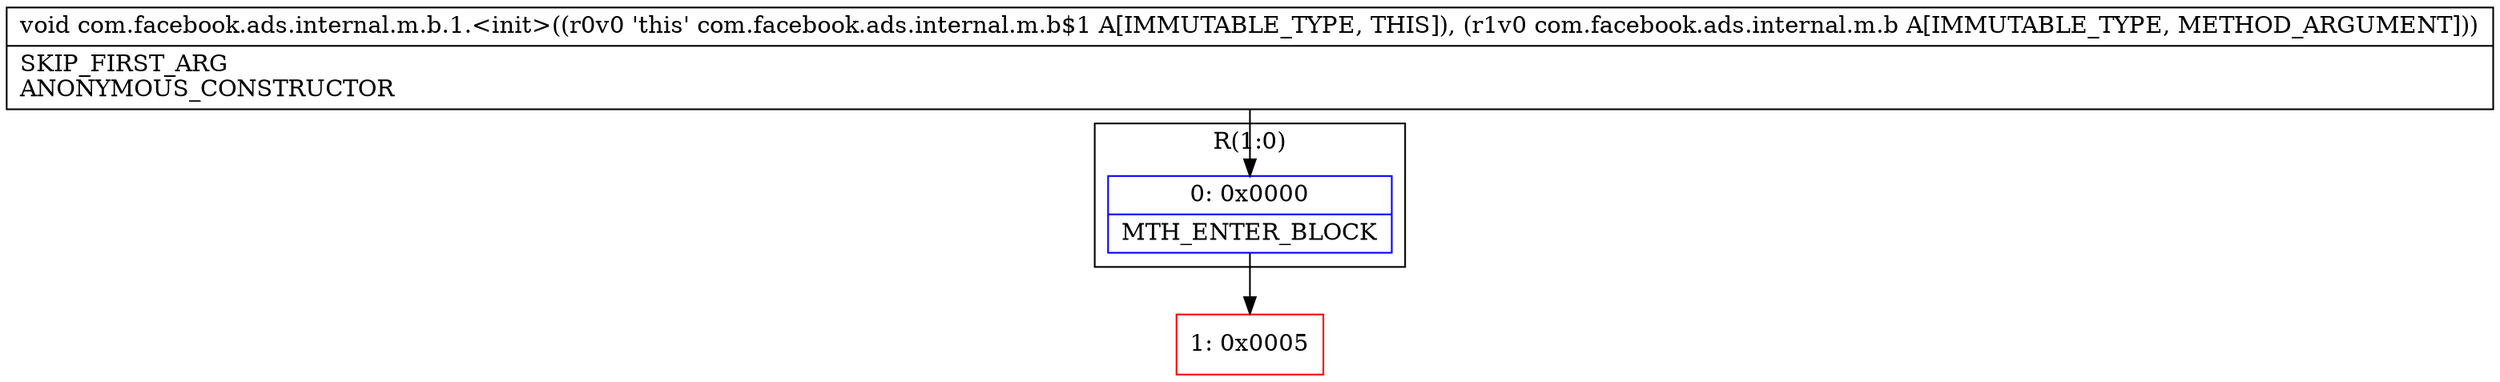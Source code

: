 digraph "CFG forcom.facebook.ads.internal.m.b.1.\<init\>(Lcom\/facebook\/ads\/internal\/m\/b;)V" {
subgraph cluster_Region_792394318 {
label = "R(1:0)";
node [shape=record,color=blue];
Node_0 [shape=record,label="{0\:\ 0x0000|MTH_ENTER_BLOCK\l}"];
}
Node_1 [shape=record,color=red,label="{1\:\ 0x0005}"];
MethodNode[shape=record,label="{void com.facebook.ads.internal.m.b.1.\<init\>((r0v0 'this' com.facebook.ads.internal.m.b$1 A[IMMUTABLE_TYPE, THIS]), (r1v0 com.facebook.ads.internal.m.b A[IMMUTABLE_TYPE, METHOD_ARGUMENT]))  | SKIP_FIRST_ARG\lANONYMOUS_CONSTRUCTOR\l}"];
MethodNode -> Node_0;
Node_0 -> Node_1;
}

